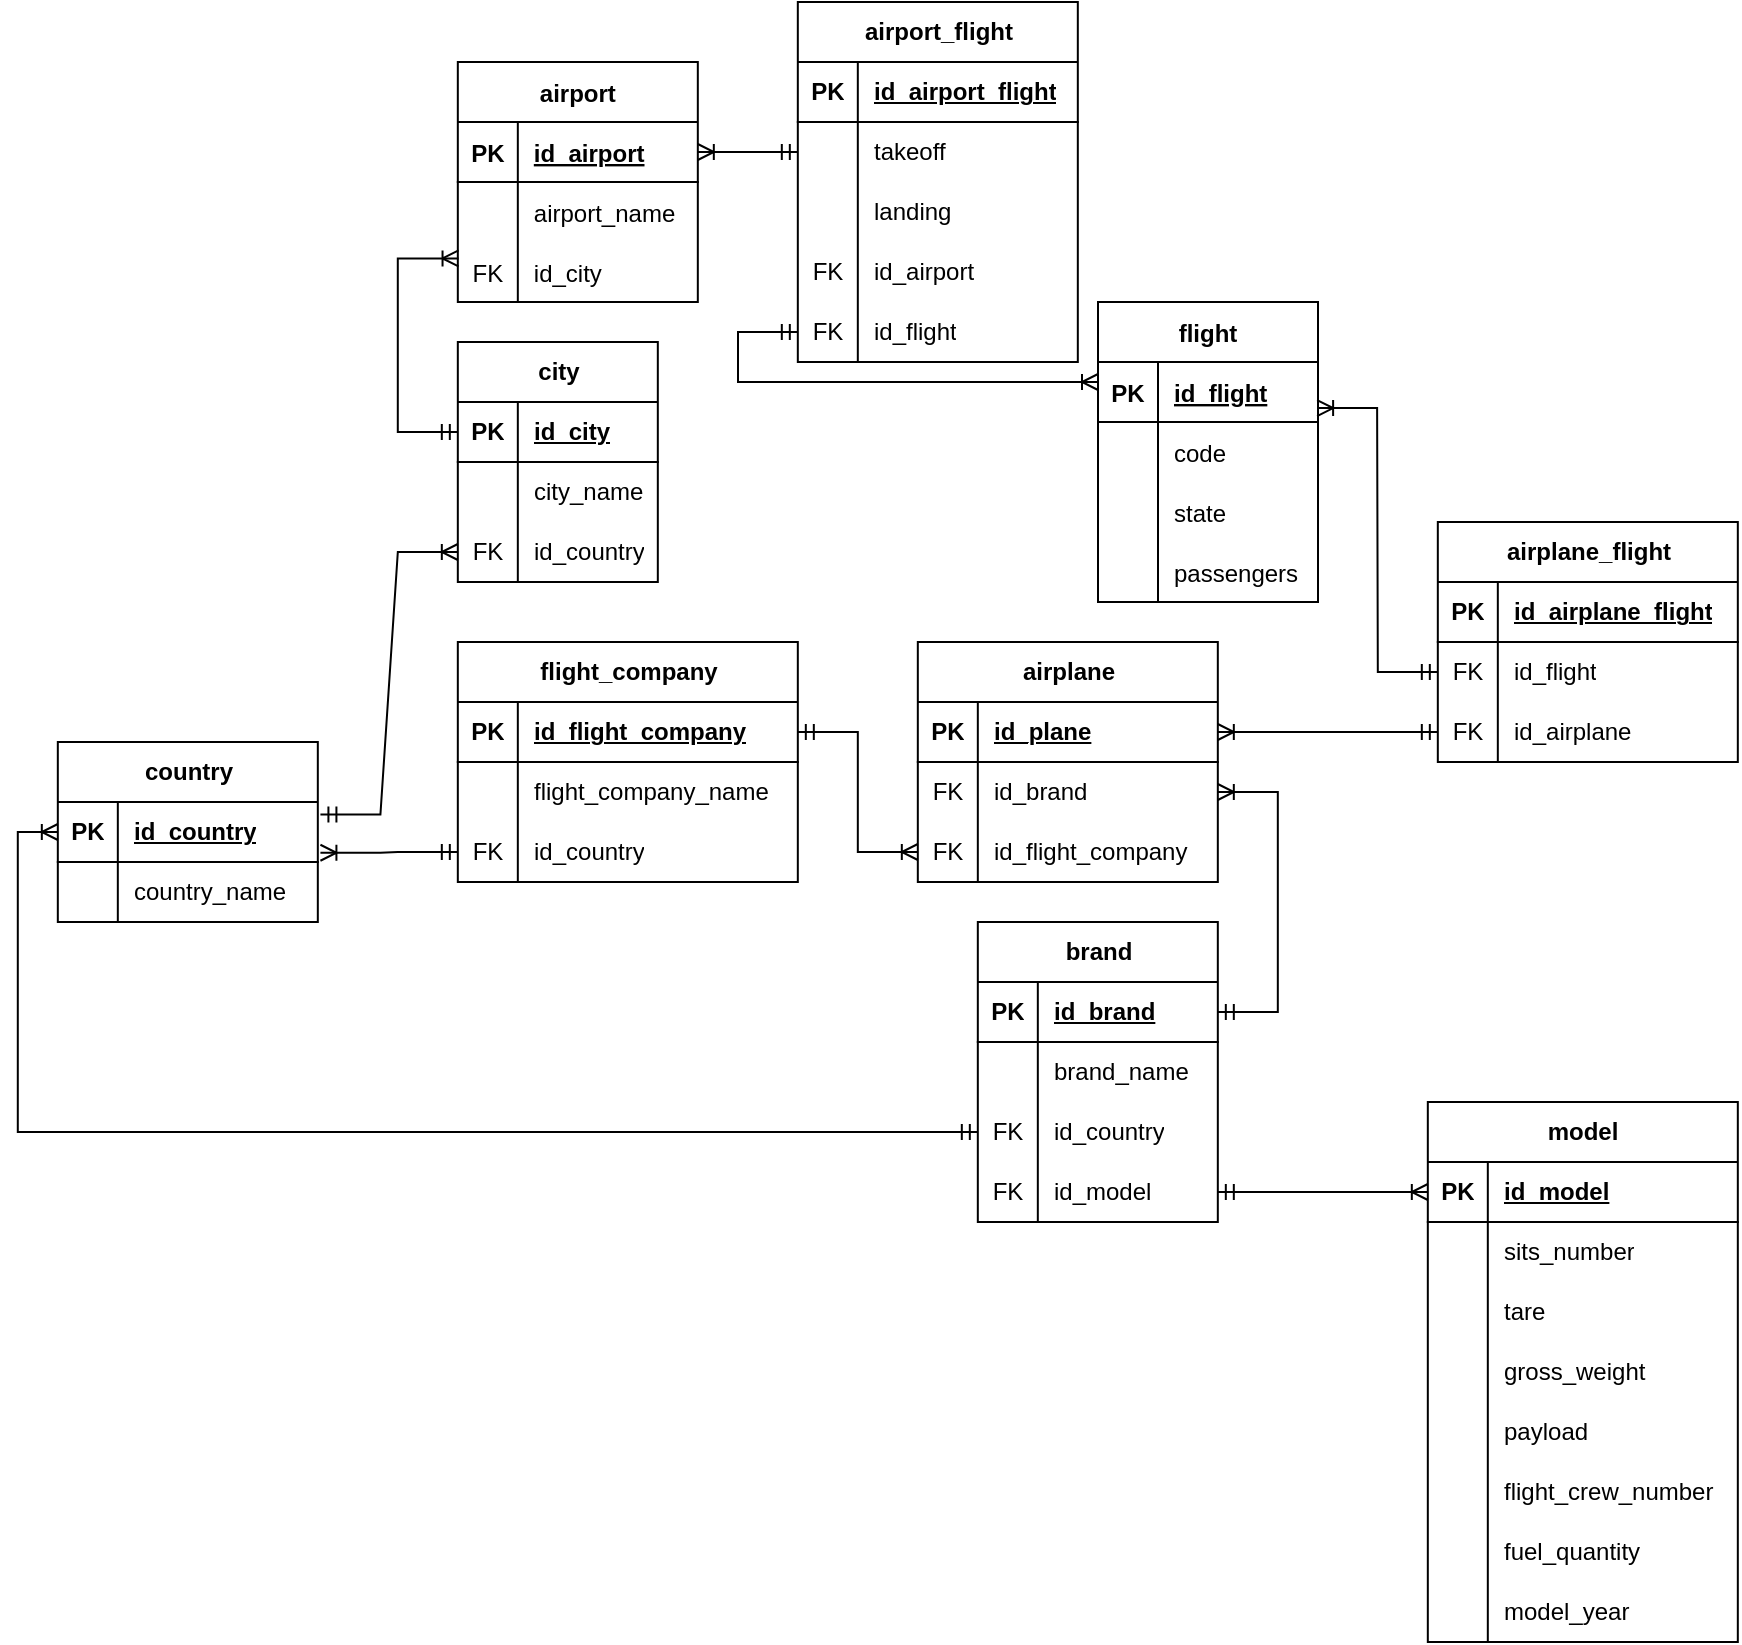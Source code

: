 <mxfile version="24.7.17">
  <diagram id="R2lEEEUBdFMjLlhIrx00" name="Page-1">
    <mxGraphModel dx="1962" dy="566" grid="1" gridSize="10" guides="1" tooltips="1" connect="1" arrows="1" fold="1" page="1" pageScale="1" pageWidth="900" pageHeight="1600" math="0" shadow="0" extFonts="Permanent Marker^https://fonts.googleapis.com/css?family=Permanent+Marker">
      <root>
        <mxCell id="0" />
        <mxCell id="1" parent="0" />
        <mxCell id="C-vyLk0tnHw3VtMMgP7b-2" value="flight" style="shape=table;startSize=30;container=1;collapsible=1;childLayout=tableLayout;fixedRows=1;rowLines=0;fontStyle=1;align=center;resizeLast=1;" parent="1" vertex="1">
          <mxGeometry x="-330" y="190" width="110" height="150" as="geometry" />
        </mxCell>
        <mxCell id="C-vyLk0tnHw3VtMMgP7b-3" value="" style="shape=partialRectangle;collapsible=0;dropTarget=0;pointerEvents=0;fillColor=none;points=[[0,0.5],[1,0.5]];portConstraint=eastwest;top=0;left=0;right=0;bottom=1;" parent="C-vyLk0tnHw3VtMMgP7b-2" vertex="1">
          <mxGeometry y="30" width="110" height="30" as="geometry" />
        </mxCell>
        <mxCell id="C-vyLk0tnHw3VtMMgP7b-4" value="PK" style="shape=partialRectangle;overflow=hidden;connectable=0;fillColor=none;top=0;left=0;bottom=0;right=0;fontStyle=1;" parent="C-vyLk0tnHw3VtMMgP7b-3" vertex="1">
          <mxGeometry width="30" height="30" as="geometry">
            <mxRectangle width="30" height="30" as="alternateBounds" />
          </mxGeometry>
        </mxCell>
        <mxCell id="C-vyLk0tnHw3VtMMgP7b-5" value="id_flight" style="shape=partialRectangle;overflow=hidden;connectable=0;fillColor=none;top=0;left=0;bottom=0;right=0;align=left;spacingLeft=6;fontStyle=5;" parent="C-vyLk0tnHw3VtMMgP7b-3" vertex="1">
          <mxGeometry x="30" width="80" height="30" as="geometry">
            <mxRectangle width="80" height="30" as="alternateBounds" />
          </mxGeometry>
        </mxCell>
        <mxCell id="C-vyLk0tnHw3VtMMgP7b-6" value="" style="shape=partialRectangle;collapsible=0;dropTarget=0;pointerEvents=0;fillColor=none;points=[[0,0.5],[1,0.5]];portConstraint=eastwest;top=0;left=0;right=0;bottom=0;" parent="C-vyLk0tnHw3VtMMgP7b-2" vertex="1">
          <mxGeometry y="60" width="110" height="30" as="geometry" />
        </mxCell>
        <mxCell id="C-vyLk0tnHw3VtMMgP7b-7" value="" style="shape=partialRectangle;overflow=hidden;connectable=0;fillColor=none;top=0;left=0;bottom=0;right=0;" parent="C-vyLk0tnHw3VtMMgP7b-6" vertex="1">
          <mxGeometry width="30" height="30" as="geometry">
            <mxRectangle width="30" height="30" as="alternateBounds" />
          </mxGeometry>
        </mxCell>
        <mxCell id="C-vyLk0tnHw3VtMMgP7b-8" value="code" style="shape=partialRectangle;overflow=hidden;connectable=0;fillColor=none;top=0;left=0;bottom=0;right=0;align=left;spacingLeft=6;" parent="C-vyLk0tnHw3VtMMgP7b-6" vertex="1">
          <mxGeometry x="30" width="80" height="30" as="geometry">
            <mxRectangle width="80" height="30" as="alternateBounds" />
          </mxGeometry>
        </mxCell>
        <mxCell id="ldSomod-lHV2om5PZjNa-113" value="" style="shape=partialRectangle;collapsible=0;dropTarget=0;pointerEvents=0;fillColor=none;points=[[0,0.5],[1,0.5]];portConstraint=eastwest;top=0;left=0;right=0;bottom=0;" parent="C-vyLk0tnHw3VtMMgP7b-2" vertex="1">
          <mxGeometry y="90" width="110" height="30" as="geometry" />
        </mxCell>
        <mxCell id="ldSomod-lHV2om5PZjNa-114" value="" style="shape=partialRectangle;overflow=hidden;connectable=0;fillColor=none;top=0;left=0;bottom=0;right=0;" parent="ldSomod-lHV2om5PZjNa-113" vertex="1">
          <mxGeometry width="30" height="30" as="geometry">
            <mxRectangle width="30" height="30" as="alternateBounds" />
          </mxGeometry>
        </mxCell>
        <mxCell id="ldSomod-lHV2om5PZjNa-115" value="state" style="shape=partialRectangle;overflow=hidden;connectable=0;fillColor=none;top=0;left=0;bottom=0;right=0;align=left;spacingLeft=6;" parent="ldSomod-lHV2om5PZjNa-113" vertex="1">
          <mxGeometry x="30" width="80" height="30" as="geometry">
            <mxRectangle width="80" height="30" as="alternateBounds" />
          </mxGeometry>
        </mxCell>
        <mxCell id="ldSomod-lHV2om5PZjNa-116" value="" style="shape=partialRectangle;collapsible=0;dropTarget=0;pointerEvents=0;fillColor=none;points=[[0,0.5],[1,0.5]];portConstraint=eastwest;top=0;left=0;right=0;bottom=0;" parent="C-vyLk0tnHw3VtMMgP7b-2" vertex="1">
          <mxGeometry y="120" width="110" height="30" as="geometry" />
        </mxCell>
        <mxCell id="ldSomod-lHV2om5PZjNa-117" value="" style="shape=partialRectangle;overflow=hidden;connectable=0;fillColor=none;top=0;left=0;bottom=0;right=0;" parent="ldSomod-lHV2om5PZjNa-116" vertex="1">
          <mxGeometry width="30" height="30" as="geometry">
            <mxRectangle width="30" height="30" as="alternateBounds" />
          </mxGeometry>
        </mxCell>
        <mxCell id="ldSomod-lHV2om5PZjNa-118" value="passengers" style="shape=partialRectangle;overflow=hidden;connectable=0;fillColor=none;top=0;left=0;bottom=0;right=0;align=left;spacingLeft=6;" parent="ldSomod-lHV2om5PZjNa-116" vertex="1">
          <mxGeometry x="30" width="80" height="30" as="geometry">
            <mxRectangle width="80" height="30" as="alternateBounds" />
          </mxGeometry>
        </mxCell>
        <mxCell id="C-vyLk0tnHw3VtMMgP7b-23" value="airport" style="shape=table;startSize=30;container=1;collapsible=1;childLayout=tableLayout;fixedRows=1;rowLines=0;fontStyle=1;align=center;resizeLast=1;" parent="1" vertex="1">
          <mxGeometry x="-650.09" y="70" width="120" height="120" as="geometry" />
        </mxCell>
        <mxCell id="C-vyLk0tnHw3VtMMgP7b-24" value="" style="shape=partialRectangle;collapsible=0;dropTarget=0;pointerEvents=0;fillColor=none;points=[[0,0.5],[1,0.5]];portConstraint=eastwest;top=0;left=0;right=0;bottom=1;" parent="C-vyLk0tnHw3VtMMgP7b-23" vertex="1">
          <mxGeometry y="30" width="120" height="30" as="geometry" />
        </mxCell>
        <mxCell id="C-vyLk0tnHw3VtMMgP7b-25" value="PK" style="shape=partialRectangle;overflow=hidden;connectable=0;fillColor=none;top=0;left=0;bottom=0;right=0;fontStyle=1;" parent="C-vyLk0tnHw3VtMMgP7b-24" vertex="1">
          <mxGeometry width="30" height="30" as="geometry">
            <mxRectangle width="30" height="30" as="alternateBounds" />
          </mxGeometry>
        </mxCell>
        <mxCell id="C-vyLk0tnHw3VtMMgP7b-26" value="id_airport" style="shape=partialRectangle;overflow=hidden;connectable=0;fillColor=none;top=0;left=0;bottom=0;right=0;align=left;spacingLeft=6;fontStyle=5;" parent="C-vyLk0tnHw3VtMMgP7b-24" vertex="1">
          <mxGeometry x="30" width="90" height="30" as="geometry">
            <mxRectangle width="90" height="30" as="alternateBounds" />
          </mxGeometry>
        </mxCell>
        <mxCell id="C-vyLk0tnHw3VtMMgP7b-27" value="" style="shape=partialRectangle;collapsible=0;dropTarget=0;pointerEvents=0;fillColor=none;points=[[0,0.5],[1,0.5]];portConstraint=eastwest;top=0;left=0;right=0;bottom=0;" parent="C-vyLk0tnHw3VtMMgP7b-23" vertex="1">
          <mxGeometry y="60" width="120" height="30" as="geometry" />
        </mxCell>
        <mxCell id="C-vyLk0tnHw3VtMMgP7b-28" value="" style="shape=partialRectangle;overflow=hidden;connectable=0;fillColor=none;top=0;left=0;bottom=0;right=0;" parent="C-vyLk0tnHw3VtMMgP7b-27" vertex="1">
          <mxGeometry width="30" height="30" as="geometry">
            <mxRectangle width="30" height="30" as="alternateBounds" />
          </mxGeometry>
        </mxCell>
        <mxCell id="C-vyLk0tnHw3VtMMgP7b-29" value="airport_name" style="shape=partialRectangle;overflow=hidden;connectable=0;fillColor=none;top=0;left=0;bottom=0;right=0;align=left;spacingLeft=6;" parent="C-vyLk0tnHw3VtMMgP7b-27" vertex="1">
          <mxGeometry x="30" width="90" height="30" as="geometry">
            <mxRectangle width="90" height="30" as="alternateBounds" />
          </mxGeometry>
        </mxCell>
        <mxCell id="ldSomod-lHV2om5PZjNa-2" value="" style="shape=partialRectangle;collapsible=0;dropTarget=0;pointerEvents=0;fillColor=none;points=[[0,0.5],[1,0.5]];portConstraint=eastwest;top=0;left=0;right=0;bottom=0;" parent="C-vyLk0tnHw3VtMMgP7b-23" vertex="1">
          <mxGeometry y="90" width="120" height="30" as="geometry" />
        </mxCell>
        <mxCell id="ldSomod-lHV2om5PZjNa-3" value="FK" style="shape=partialRectangle;overflow=hidden;connectable=0;fillColor=none;top=0;left=0;bottom=0;right=0;" parent="ldSomod-lHV2om5PZjNa-2" vertex="1">
          <mxGeometry width="30" height="30" as="geometry">
            <mxRectangle width="30" height="30" as="alternateBounds" />
          </mxGeometry>
        </mxCell>
        <mxCell id="ldSomod-lHV2om5PZjNa-4" value="id_city" style="shape=partialRectangle;overflow=hidden;connectable=0;fillColor=none;top=0;left=0;bottom=0;right=0;align=left;spacingLeft=6;" parent="ldSomod-lHV2om5PZjNa-2" vertex="1">
          <mxGeometry x="30" width="90" height="30" as="geometry">
            <mxRectangle width="90" height="30" as="alternateBounds" />
          </mxGeometry>
        </mxCell>
        <mxCell id="ldSomod-lHV2om5PZjNa-14" value="city" style="shape=table;startSize=30;container=1;collapsible=1;childLayout=tableLayout;fixedRows=1;rowLines=0;fontStyle=1;align=center;resizeLast=1;html=1;" parent="1" vertex="1">
          <mxGeometry x="-650.09" y="210" width="100" height="120" as="geometry" />
        </mxCell>
        <mxCell id="ldSomod-lHV2om5PZjNa-15" value="" style="shape=tableRow;horizontal=0;startSize=0;swimlaneHead=0;swimlaneBody=0;fillColor=none;collapsible=0;dropTarget=0;points=[[0,0.5],[1,0.5]];portConstraint=eastwest;top=0;left=0;right=0;bottom=1;" parent="ldSomod-lHV2om5PZjNa-14" vertex="1">
          <mxGeometry y="30" width="100" height="30" as="geometry" />
        </mxCell>
        <mxCell id="ldSomod-lHV2om5PZjNa-16" value="PK" style="shape=partialRectangle;connectable=0;fillColor=none;top=0;left=0;bottom=0;right=0;fontStyle=1;overflow=hidden;whiteSpace=wrap;html=1;" parent="ldSomod-lHV2om5PZjNa-15" vertex="1">
          <mxGeometry width="30" height="30" as="geometry">
            <mxRectangle width="30" height="30" as="alternateBounds" />
          </mxGeometry>
        </mxCell>
        <mxCell id="ldSomod-lHV2om5PZjNa-17" value="id_city" style="shape=partialRectangle;connectable=0;fillColor=none;top=0;left=0;bottom=0;right=0;align=left;spacingLeft=6;fontStyle=5;overflow=hidden;whiteSpace=wrap;html=1;" parent="ldSomod-lHV2om5PZjNa-15" vertex="1">
          <mxGeometry x="30" width="70" height="30" as="geometry">
            <mxRectangle width="70" height="30" as="alternateBounds" />
          </mxGeometry>
        </mxCell>
        <mxCell id="ldSomod-lHV2om5PZjNa-18" value="" style="shape=tableRow;horizontal=0;startSize=0;swimlaneHead=0;swimlaneBody=0;fillColor=none;collapsible=0;dropTarget=0;points=[[0,0.5],[1,0.5]];portConstraint=eastwest;top=0;left=0;right=0;bottom=0;" parent="ldSomod-lHV2om5PZjNa-14" vertex="1">
          <mxGeometry y="60" width="100" height="30" as="geometry" />
        </mxCell>
        <mxCell id="ldSomod-lHV2om5PZjNa-19" value="" style="shape=partialRectangle;connectable=0;fillColor=none;top=0;left=0;bottom=0;right=0;editable=1;overflow=hidden;whiteSpace=wrap;html=1;" parent="ldSomod-lHV2om5PZjNa-18" vertex="1">
          <mxGeometry width="30" height="30" as="geometry">
            <mxRectangle width="30" height="30" as="alternateBounds" />
          </mxGeometry>
        </mxCell>
        <mxCell id="ldSomod-lHV2om5PZjNa-20" value="city_name" style="shape=partialRectangle;connectable=0;fillColor=none;top=0;left=0;bottom=0;right=0;align=left;spacingLeft=6;overflow=hidden;whiteSpace=wrap;html=1;" parent="ldSomod-lHV2om5PZjNa-18" vertex="1">
          <mxGeometry x="30" width="70" height="30" as="geometry">
            <mxRectangle width="70" height="30" as="alternateBounds" />
          </mxGeometry>
        </mxCell>
        <mxCell id="ldSomod-lHV2om5PZjNa-21" value="" style="shape=tableRow;horizontal=0;startSize=0;swimlaneHead=0;swimlaneBody=0;fillColor=none;collapsible=0;dropTarget=0;points=[[0,0.5],[1,0.5]];portConstraint=eastwest;top=0;left=0;right=0;bottom=0;" parent="ldSomod-lHV2om5PZjNa-14" vertex="1">
          <mxGeometry y="90" width="100" height="30" as="geometry" />
        </mxCell>
        <mxCell id="ldSomod-lHV2om5PZjNa-22" value="FK" style="shape=partialRectangle;connectable=0;fillColor=none;top=0;left=0;bottom=0;right=0;editable=1;overflow=hidden;whiteSpace=wrap;html=1;" parent="ldSomod-lHV2om5PZjNa-21" vertex="1">
          <mxGeometry width="30" height="30" as="geometry">
            <mxRectangle width="30" height="30" as="alternateBounds" />
          </mxGeometry>
        </mxCell>
        <mxCell id="ldSomod-lHV2om5PZjNa-23" value="id_country" style="shape=partialRectangle;connectable=0;fillColor=none;top=0;left=0;bottom=0;right=0;align=left;spacingLeft=6;overflow=hidden;whiteSpace=wrap;html=1;" parent="ldSomod-lHV2om5PZjNa-21" vertex="1">
          <mxGeometry x="30" width="70" height="30" as="geometry">
            <mxRectangle width="70" height="30" as="alternateBounds" />
          </mxGeometry>
        </mxCell>
        <mxCell id="ldSomod-lHV2om5PZjNa-27" value="flight_company" style="shape=table;startSize=30;container=1;collapsible=1;childLayout=tableLayout;fixedRows=1;rowLines=0;fontStyle=1;align=center;resizeLast=1;html=1;" parent="1" vertex="1">
          <mxGeometry x="-650.09" y="360" width="170" height="120" as="geometry" />
        </mxCell>
        <mxCell id="ldSomod-lHV2om5PZjNa-28" value="" style="shape=tableRow;horizontal=0;startSize=0;swimlaneHead=0;swimlaneBody=0;fillColor=none;collapsible=0;dropTarget=0;points=[[0,0.5],[1,0.5]];portConstraint=eastwest;top=0;left=0;right=0;bottom=1;" parent="ldSomod-lHV2om5PZjNa-27" vertex="1">
          <mxGeometry y="30" width="170" height="30" as="geometry" />
        </mxCell>
        <mxCell id="ldSomod-lHV2om5PZjNa-29" value="PK" style="shape=partialRectangle;connectable=0;fillColor=none;top=0;left=0;bottom=0;right=0;fontStyle=1;overflow=hidden;whiteSpace=wrap;html=1;" parent="ldSomod-lHV2om5PZjNa-28" vertex="1">
          <mxGeometry width="30" height="30" as="geometry">
            <mxRectangle width="30" height="30" as="alternateBounds" />
          </mxGeometry>
        </mxCell>
        <mxCell id="ldSomod-lHV2om5PZjNa-30" value="id_flight_company" style="shape=partialRectangle;connectable=0;fillColor=none;top=0;left=0;bottom=0;right=0;align=left;spacingLeft=6;fontStyle=5;overflow=hidden;whiteSpace=wrap;html=1;" parent="ldSomod-lHV2om5PZjNa-28" vertex="1">
          <mxGeometry x="30" width="140" height="30" as="geometry">
            <mxRectangle width="140" height="30" as="alternateBounds" />
          </mxGeometry>
        </mxCell>
        <mxCell id="ldSomod-lHV2om5PZjNa-31" value="" style="shape=tableRow;horizontal=0;startSize=0;swimlaneHead=0;swimlaneBody=0;fillColor=none;collapsible=0;dropTarget=0;points=[[0,0.5],[1,0.5]];portConstraint=eastwest;top=0;left=0;right=0;bottom=0;" parent="ldSomod-lHV2om5PZjNa-27" vertex="1">
          <mxGeometry y="60" width="170" height="30" as="geometry" />
        </mxCell>
        <mxCell id="ldSomod-lHV2om5PZjNa-32" value="" style="shape=partialRectangle;connectable=0;fillColor=none;top=0;left=0;bottom=0;right=0;editable=1;overflow=hidden;whiteSpace=wrap;html=1;" parent="ldSomod-lHV2om5PZjNa-31" vertex="1">
          <mxGeometry width="30" height="30" as="geometry">
            <mxRectangle width="30" height="30" as="alternateBounds" />
          </mxGeometry>
        </mxCell>
        <mxCell id="ldSomod-lHV2om5PZjNa-33" value="flight_company_name" style="shape=partialRectangle;connectable=0;fillColor=none;top=0;left=0;bottom=0;right=0;align=left;spacingLeft=6;overflow=hidden;whiteSpace=wrap;html=1;" parent="ldSomod-lHV2om5PZjNa-31" vertex="1">
          <mxGeometry x="30" width="140" height="30" as="geometry">
            <mxRectangle width="140" height="30" as="alternateBounds" />
          </mxGeometry>
        </mxCell>
        <mxCell id="ldSomod-lHV2om5PZjNa-66" value="" style="shape=tableRow;horizontal=0;startSize=0;swimlaneHead=0;swimlaneBody=0;fillColor=none;collapsible=0;dropTarget=0;points=[[0,0.5],[1,0.5]];portConstraint=eastwest;top=0;left=0;right=0;bottom=0;" parent="ldSomod-lHV2om5PZjNa-27" vertex="1">
          <mxGeometry y="90" width="170" height="30" as="geometry" />
        </mxCell>
        <mxCell id="ldSomod-lHV2om5PZjNa-67" value="FK" style="shape=partialRectangle;connectable=0;fillColor=none;top=0;left=0;bottom=0;right=0;editable=1;overflow=hidden;whiteSpace=wrap;html=1;" parent="ldSomod-lHV2om5PZjNa-66" vertex="1">
          <mxGeometry width="30" height="30" as="geometry">
            <mxRectangle width="30" height="30" as="alternateBounds" />
          </mxGeometry>
        </mxCell>
        <mxCell id="ldSomod-lHV2om5PZjNa-68" value="id_country" style="shape=partialRectangle;connectable=0;fillColor=none;top=0;left=0;bottom=0;right=0;align=left;spacingLeft=6;overflow=hidden;whiteSpace=wrap;html=1;" parent="ldSomod-lHV2om5PZjNa-66" vertex="1">
          <mxGeometry x="30" width="140" height="30" as="geometry">
            <mxRectangle width="140" height="30" as="alternateBounds" />
          </mxGeometry>
        </mxCell>
        <mxCell id="ldSomod-lHV2om5PZjNa-40" value="airplane" style="shape=table;startSize=30;container=1;collapsible=1;childLayout=tableLayout;fixedRows=1;rowLines=0;fontStyle=1;align=center;resizeLast=1;html=1;" parent="1" vertex="1">
          <mxGeometry x="-420.09" y="360" width="150" height="120" as="geometry" />
        </mxCell>
        <mxCell id="ldSomod-lHV2om5PZjNa-41" value="" style="shape=tableRow;horizontal=0;startSize=0;swimlaneHead=0;swimlaneBody=0;fillColor=none;collapsible=0;dropTarget=0;points=[[0,0.5],[1,0.5]];portConstraint=eastwest;top=0;left=0;right=0;bottom=1;" parent="ldSomod-lHV2om5PZjNa-40" vertex="1">
          <mxGeometry y="30" width="150" height="30" as="geometry" />
        </mxCell>
        <mxCell id="ldSomod-lHV2om5PZjNa-42" value="PK" style="shape=partialRectangle;connectable=0;fillColor=none;top=0;left=0;bottom=0;right=0;fontStyle=1;overflow=hidden;whiteSpace=wrap;html=1;" parent="ldSomod-lHV2om5PZjNa-41" vertex="1">
          <mxGeometry width="30" height="30" as="geometry">
            <mxRectangle width="30" height="30" as="alternateBounds" />
          </mxGeometry>
        </mxCell>
        <mxCell id="ldSomod-lHV2om5PZjNa-43" value="id_plane" style="shape=partialRectangle;connectable=0;fillColor=none;top=0;left=0;bottom=0;right=0;align=left;spacingLeft=6;fontStyle=5;overflow=hidden;whiteSpace=wrap;html=1;" parent="ldSomod-lHV2om5PZjNa-41" vertex="1">
          <mxGeometry x="30" width="120" height="30" as="geometry">
            <mxRectangle width="120" height="30" as="alternateBounds" />
          </mxGeometry>
        </mxCell>
        <mxCell id="ldSomod-lHV2om5PZjNa-44" value="" style="shape=tableRow;horizontal=0;startSize=0;swimlaneHead=0;swimlaneBody=0;fillColor=none;collapsible=0;dropTarget=0;points=[[0,0.5],[1,0.5]];portConstraint=eastwest;top=0;left=0;right=0;bottom=0;" parent="ldSomod-lHV2om5PZjNa-40" vertex="1">
          <mxGeometry y="60" width="150" height="30" as="geometry" />
        </mxCell>
        <mxCell id="ldSomod-lHV2om5PZjNa-45" value="FK" style="shape=partialRectangle;connectable=0;fillColor=none;top=0;left=0;bottom=0;right=0;editable=1;overflow=hidden;whiteSpace=wrap;html=1;" parent="ldSomod-lHV2om5PZjNa-44" vertex="1">
          <mxGeometry width="30" height="30" as="geometry">
            <mxRectangle width="30" height="30" as="alternateBounds" />
          </mxGeometry>
        </mxCell>
        <mxCell id="ldSomod-lHV2om5PZjNa-46" value="id_brand" style="shape=partialRectangle;connectable=0;fillColor=none;top=0;left=0;bottom=0;right=0;align=left;spacingLeft=6;overflow=hidden;whiteSpace=wrap;html=1;" parent="ldSomod-lHV2om5PZjNa-44" vertex="1">
          <mxGeometry x="30" width="120" height="30" as="geometry">
            <mxRectangle width="120" height="30" as="alternateBounds" />
          </mxGeometry>
        </mxCell>
        <mxCell id="ldSomod-lHV2om5PZjNa-125" value="" style="shape=tableRow;horizontal=0;startSize=0;swimlaneHead=0;swimlaneBody=0;fillColor=none;collapsible=0;dropTarget=0;points=[[0,0.5],[1,0.5]];portConstraint=eastwest;top=0;left=0;right=0;bottom=0;" parent="ldSomod-lHV2om5PZjNa-40" vertex="1">
          <mxGeometry y="90" width="150" height="30" as="geometry" />
        </mxCell>
        <mxCell id="ldSomod-lHV2om5PZjNa-126" value="FK" style="shape=partialRectangle;connectable=0;fillColor=none;top=0;left=0;bottom=0;right=0;editable=1;overflow=hidden;whiteSpace=wrap;html=1;" parent="ldSomod-lHV2om5PZjNa-125" vertex="1">
          <mxGeometry width="30" height="30" as="geometry">
            <mxRectangle width="30" height="30" as="alternateBounds" />
          </mxGeometry>
        </mxCell>
        <mxCell id="ldSomod-lHV2om5PZjNa-127" value="id_flight_company" style="shape=partialRectangle;connectable=0;fillColor=none;top=0;left=0;bottom=0;right=0;align=left;spacingLeft=6;overflow=hidden;whiteSpace=wrap;html=1;" parent="ldSomod-lHV2om5PZjNa-125" vertex="1">
          <mxGeometry x="30" width="120" height="30" as="geometry">
            <mxRectangle width="120" height="30" as="alternateBounds" />
          </mxGeometry>
        </mxCell>
        <mxCell id="ldSomod-lHV2om5PZjNa-53" value="country" style="shape=table;startSize=30;container=1;collapsible=1;childLayout=tableLayout;fixedRows=1;rowLines=0;fontStyle=1;align=center;resizeLast=1;html=1;" parent="1" vertex="1">
          <mxGeometry x="-850.09" y="410" width="130" height="90" as="geometry" />
        </mxCell>
        <mxCell id="ldSomod-lHV2om5PZjNa-54" value="" style="shape=tableRow;horizontal=0;startSize=0;swimlaneHead=0;swimlaneBody=0;fillColor=none;collapsible=0;dropTarget=0;points=[[0,0.5],[1,0.5]];portConstraint=eastwest;top=0;left=0;right=0;bottom=1;" parent="ldSomod-lHV2om5PZjNa-53" vertex="1">
          <mxGeometry y="30" width="130" height="30" as="geometry" />
        </mxCell>
        <mxCell id="ldSomod-lHV2om5PZjNa-55" value="PK" style="shape=partialRectangle;connectable=0;fillColor=none;top=0;left=0;bottom=0;right=0;fontStyle=1;overflow=hidden;whiteSpace=wrap;html=1;" parent="ldSomod-lHV2om5PZjNa-54" vertex="1">
          <mxGeometry width="30" height="30" as="geometry">
            <mxRectangle width="30" height="30" as="alternateBounds" />
          </mxGeometry>
        </mxCell>
        <mxCell id="ldSomod-lHV2om5PZjNa-56" value="id_country" style="shape=partialRectangle;connectable=0;fillColor=none;top=0;left=0;bottom=0;right=0;align=left;spacingLeft=6;fontStyle=5;overflow=hidden;whiteSpace=wrap;html=1;" parent="ldSomod-lHV2om5PZjNa-54" vertex="1">
          <mxGeometry x="30" width="100" height="30" as="geometry">
            <mxRectangle width="100" height="30" as="alternateBounds" />
          </mxGeometry>
        </mxCell>
        <mxCell id="ldSomod-lHV2om5PZjNa-57" value="" style="shape=tableRow;horizontal=0;startSize=0;swimlaneHead=0;swimlaneBody=0;fillColor=none;collapsible=0;dropTarget=0;points=[[0,0.5],[1,0.5]];portConstraint=eastwest;top=0;left=0;right=0;bottom=0;" parent="ldSomod-lHV2om5PZjNa-53" vertex="1">
          <mxGeometry y="60" width="130" height="30" as="geometry" />
        </mxCell>
        <mxCell id="ldSomod-lHV2om5PZjNa-58" value="" style="shape=partialRectangle;connectable=0;fillColor=none;top=0;left=0;bottom=0;right=0;editable=1;overflow=hidden;whiteSpace=wrap;html=1;" parent="ldSomod-lHV2om5PZjNa-57" vertex="1">
          <mxGeometry width="30" height="30" as="geometry">
            <mxRectangle width="30" height="30" as="alternateBounds" />
          </mxGeometry>
        </mxCell>
        <mxCell id="ldSomod-lHV2om5PZjNa-59" value="country_name" style="shape=partialRectangle;connectable=0;fillColor=none;top=0;left=0;bottom=0;right=0;align=left;spacingLeft=6;overflow=hidden;whiteSpace=wrap;html=1;" parent="ldSomod-lHV2om5PZjNa-57" vertex="1">
          <mxGeometry x="30" width="100" height="30" as="geometry">
            <mxRectangle width="100" height="30" as="alternateBounds" />
          </mxGeometry>
        </mxCell>
        <mxCell id="ldSomod-lHV2om5PZjNa-69" value="model" style="shape=table;startSize=30;container=1;collapsible=1;childLayout=tableLayout;fixedRows=1;rowLines=0;fontStyle=1;align=center;resizeLast=1;html=1;" parent="1" vertex="1">
          <mxGeometry x="-165.09" y="590" width="155" height="270" as="geometry" />
        </mxCell>
        <mxCell id="ldSomod-lHV2om5PZjNa-70" value="" style="shape=tableRow;horizontal=0;startSize=0;swimlaneHead=0;swimlaneBody=0;fillColor=none;collapsible=0;dropTarget=0;points=[[0,0.5],[1,0.5]];portConstraint=eastwest;top=0;left=0;right=0;bottom=1;" parent="ldSomod-lHV2om5PZjNa-69" vertex="1">
          <mxGeometry y="30" width="155" height="30" as="geometry" />
        </mxCell>
        <mxCell id="ldSomod-lHV2om5PZjNa-71" value="PK" style="shape=partialRectangle;connectable=0;fillColor=none;top=0;left=0;bottom=0;right=0;fontStyle=1;overflow=hidden;whiteSpace=wrap;html=1;" parent="ldSomod-lHV2om5PZjNa-70" vertex="1">
          <mxGeometry width="30" height="30" as="geometry">
            <mxRectangle width="30" height="30" as="alternateBounds" />
          </mxGeometry>
        </mxCell>
        <mxCell id="ldSomod-lHV2om5PZjNa-72" value="id_model" style="shape=partialRectangle;connectable=0;fillColor=none;top=0;left=0;bottom=0;right=0;align=left;spacingLeft=6;fontStyle=5;overflow=hidden;whiteSpace=wrap;html=1;" parent="ldSomod-lHV2om5PZjNa-70" vertex="1">
          <mxGeometry x="30" width="125" height="30" as="geometry">
            <mxRectangle width="125" height="30" as="alternateBounds" />
          </mxGeometry>
        </mxCell>
        <mxCell id="ldSomod-lHV2om5PZjNa-76" value="" style="shape=tableRow;horizontal=0;startSize=0;swimlaneHead=0;swimlaneBody=0;fillColor=none;collapsible=0;dropTarget=0;points=[[0,0.5],[1,0.5]];portConstraint=eastwest;top=0;left=0;right=0;bottom=0;" parent="ldSomod-lHV2om5PZjNa-69" vertex="1">
          <mxGeometry y="60" width="155" height="30" as="geometry" />
        </mxCell>
        <mxCell id="ldSomod-lHV2om5PZjNa-77" value="" style="shape=partialRectangle;connectable=0;fillColor=none;top=0;left=0;bottom=0;right=0;editable=1;overflow=hidden;whiteSpace=wrap;html=1;" parent="ldSomod-lHV2om5PZjNa-76" vertex="1">
          <mxGeometry width="30" height="30" as="geometry">
            <mxRectangle width="30" height="30" as="alternateBounds" />
          </mxGeometry>
        </mxCell>
        <mxCell id="ldSomod-lHV2om5PZjNa-78" value="sits_number" style="shape=partialRectangle;connectable=0;fillColor=none;top=0;left=0;bottom=0;right=0;align=left;spacingLeft=6;overflow=hidden;whiteSpace=wrap;html=1;" parent="ldSomod-lHV2om5PZjNa-76" vertex="1">
          <mxGeometry x="30" width="125" height="30" as="geometry">
            <mxRectangle width="125" height="30" as="alternateBounds" />
          </mxGeometry>
        </mxCell>
        <mxCell id="ldSomod-lHV2om5PZjNa-79" value="" style="shape=tableRow;horizontal=0;startSize=0;swimlaneHead=0;swimlaneBody=0;fillColor=none;collapsible=0;dropTarget=0;points=[[0,0.5],[1,0.5]];portConstraint=eastwest;top=0;left=0;right=0;bottom=0;" parent="ldSomod-lHV2om5PZjNa-69" vertex="1">
          <mxGeometry y="90" width="155" height="30" as="geometry" />
        </mxCell>
        <mxCell id="ldSomod-lHV2om5PZjNa-80" value="" style="shape=partialRectangle;connectable=0;fillColor=none;top=0;left=0;bottom=0;right=0;editable=1;overflow=hidden;whiteSpace=wrap;html=1;" parent="ldSomod-lHV2om5PZjNa-79" vertex="1">
          <mxGeometry width="30" height="30" as="geometry">
            <mxRectangle width="30" height="30" as="alternateBounds" />
          </mxGeometry>
        </mxCell>
        <mxCell id="ldSomod-lHV2om5PZjNa-81" value="tare" style="shape=partialRectangle;connectable=0;fillColor=none;top=0;left=0;bottom=0;right=0;align=left;spacingLeft=6;overflow=hidden;whiteSpace=wrap;html=1;" parent="ldSomod-lHV2om5PZjNa-79" vertex="1">
          <mxGeometry x="30" width="125" height="30" as="geometry">
            <mxRectangle width="125" height="30" as="alternateBounds" />
          </mxGeometry>
        </mxCell>
        <mxCell id="ldSomod-lHV2om5PZjNa-95" value="" style="shape=tableRow;horizontal=0;startSize=0;swimlaneHead=0;swimlaneBody=0;fillColor=none;collapsible=0;dropTarget=0;points=[[0,0.5],[1,0.5]];portConstraint=eastwest;top=0;left=0;right=0;bottom=0;" parent="ldSomod-lHV2om5PZjNa-69" vertex="1">
          <mxGeometry y="120" width="155" height="30" as="geometry" />
        </mxCell>
        <mxCell id="ldSomod-lHV2om5PZjNa-96" value="" style="shape=partialRectangle;connectable=0;fillColor=none;top=0;left=0;bottom=0;right=0;editable=1;overflow=hidden;whiteSpace=wrap;html=1;" parent="ldSomod-lHV2om5PZjNa-95" vertex="1">
          <mxGeometry width="30" height="30" as="geometry">
            <mxRectangle width="30" height="30" as="alternateBounds" />
          </mxGeometry>
        </mxCell>
        <mxCell id="ldSomod-lHV2om5PZjNa-97" value="gross_weight" style="shape=partialRectangle;connectable=0;fillColor=none;top=0;left=0;bottom=0;right=0;align=left;spacingLeft=6;overflow=hidden;whiteSpace=wrap;html=1;" parent="ldSomod-lHV2om5PZjNa-95" vertex="1">
          <mxGeometry x="30" width="125" height="30" as="geometry">
            <mxRectangle width="125" height="30" as="alternateBounds" />
          </mxGeometry>
        </mxCell>
        <mxCell id="ldSomod-lHV2om5PZjNa-98" value="" style="shape=tableRow;horizontal=0;startSize=0;swimlaneHead=0;swimlaneBody=0;fillColor=none;collapsible=0;dropTarget=0;points=[[0,0.5],[1,0.5]];portConstraint=eastwest;top=0;left=0;right=0;bottom=0;" parent="ldSomod-lHV2om5PZjNa-69" vertex="1">
          <mxGeometry y="150" width="155" height="30" as="geometry" />
        </mxCell>
        <mxCell id="ldSomod-lHV2om5PZjNa-99" value="" style="shape=partialRectangle;connectable=0;fillColor=none;top=0;left=0;bottom=0;right=0;editable=1;overflow=hidden;whiteSpace=wrap;html=1;" parent="ldSomod-lHV2om5PZjNa-98" vertex="1">
          <mxGeometry width="30" height="30" as="geometry">
            <mxRectangle width="30" height="30" as="alternateBounds" />
          </mxGeometry>
        </mxCell>
        <mxCell id="ldSomod-lHV2om5PZjNa-100" value="payload" style="shape=partialRectangle;connectable=0;fillColor=none;top=0;left=0;bottom=0;right=0;align=left;spacingLeft=6;overflow=hidden;whiteSpace=wrap;html=1;" parent="ldSomod-lHV2om5PZjNa-98" vertex="1">
          <mxGeometry x="30" width="125" height="30" as="geometry">
            <mxRectangle width="125" height="30" as="alternateBounds" />
          </mxGeometry>
        </mxCell>
        <mxCell id="ldSomod-lHV2om5PZjNa-101" value="" style="shape=tableRow;horizontal=0;startSize=0;swimlaneHead=0;swimlaneBody=0;fillColor=none;collapsible=0;dropTarget=0;points=[[0,0.5],[1,0.5]];portConstraint=eastwest;top=0;left=0;right=0;bottom=0;" parent="ldSomod-lHV2om5PZjNa-69" vertex="1">
          <mxGeometry y="180" width="155" height="30" as="geometry" />
        </mxCell>
        <mxCell id="ldSomod-lHV2om5PZjNa-102" value="" style="shape=partialRectangle;connectable=0;fillColor=none;top=0;left=0;bottom=0;right=0;editable=1;overflow=hidden;whiteSpace=wrap;html=1;" parent="ldSomod-lHV2om5PZjNa-101" vertex="1">
          <mxGeometry width="30" height="30" as="geometry">
            <mxRectangle width="30" height="30" as="alternateBounds" />
          </mxGeometry>
        </mxCell>
        <mxCell id="ldSomod-lHV2om5PZjNa-103" value="flight_crew_number" style="shape=partialRectangle;connectable=0;fillColor=none;top=0;left=0;bottom=0;right=0;align=left;spacingLeft=6;overflow=hidden;whiteSpace=wrap;html=1;" parent="ldSomod-lHV2om5PZjNa-101" vertex="1">
          <mxGeometry x="30" width="125" height="30" as="geometry">
            <mxRectangle width="125" height="30" as="alternateBounds" />
          </mxGeometry>
        </mxCell>
        <mxCell id="ldSomod-lHV2om5PZjNa-104" value="" style="shape=tableRow;horizontal=0;startSize=0;swimlaneHead=0;swimlaneBody=0;fillColor=none;collapsible=0;dropTarget=0;points=[[0,0.5],[1,0.5]];portConstraint=eastwest;top=0;left=0;right=0;bottom=0;" parent="ldSomod-lHV2om5PZjNa-69" vertex="1">
          <mxGeometry y="210" width="155" height="30" as="geometry" />
        </mxCell>
        <mxCell id="ldSomod-lHV2om5PZjNa-105" value="" style="shape=partialRectangle;connectable=0;fillColor=none;top=0;left=0;bottom=0;right=0;editable=1;overflow=hidden;whiteSpace=wrap;html=1;" parent="ldSomod-lHV2om5PZjNa-104" vertex="1">
          <mxGeometry width="30" height="30" as="geometry">
            <mxRectangle width="30" height="30" as="alternateBounds" />
          </mxGeometry>
        </mxCell>
        <mxCell id="ldSomod-lHV2om5PZjNa-106" value="fuel_quantity" style="shape=partialRectangle;connectable=0;fillColor=none;top=0;left=0;bottom=0;right=0;align=left;spacingLeft=6;overflow=hidden;whiteSpace=wrap;html=1;" parent="ldSomod-lHV2om5PZjNa-104" vertex="1">
          <mxGeometry x="30" width="125" height="30" as="geometry">
            <mxRectangle width="125" height="30" as="alternateBounds" />
          </mxGeometry>
        </mxCell>
        <mxCell id="ldSomod-lHV2om5PZjNa-107" value="" style="shape=tableRow;horizontal=0;startSize=0;swimlaneHead=0;swimlaneBody=0;fillColor=none;collapsible=0;dropTarget=0;points=[[0,0.5],[1,0.5]];portConstraint=eastwest;top=0;left=0;right=0;bottom=0;" parent="ldSomod-lHV2om5PZjNa-69" vertex="1">
          <mxGeometry y="240" width="155" height="30" as="geometry" />
        </mxCell>
        <mxCell id="ldSomod-lHV2om5PZjNa-108" value="" style="shape=partialRectangle;connectable=0;fillColor=none;top=0;left=0;bottom=0;right=0;editable=1;overflow=hidden;whiteSpace=wrap;html=1;" parent="ldSomod-lHV2om5PZjNa-107" vertex="1">
          <mxGeometry width="30" height="30" as="geometry">
            <mxRectangle width="30" height="30" as="alternateBounds" />
          </mxGeometry>
        </mxCell>
        <mxCell id="ldSomod-lHV2om5PZjNa-109" value="model_year" style="shape=partialRectangle;connectable=0;fillColor=none;top=0;left=0;bottom=0;right=0;align=left;spacingLeft=6;overflow=hidden;whiteSpace=wrap;html=1;" parent="ldSomod-lHV2om5PZjNa-107" vertex="1">
          <mxGeometry x="30" width="125" height="30" as="geometry">
            <mxRectangle width="125" height="30" as="alternateBounds" />
          </mxGeometry>
        </mxCell>
        <mxCell id="ldSomod-lHV2om5PZjNa-82" value="brand" style="shape=table;startSize=30;container=1;collapsible=1;childLayout=tableLayout;fixedRows=1;rowLines=0;fontStyle=1;align=center;resizeLast=1;html=1;" parent="1" vertex="1">
          <mxGeometry x="-390.09" y="500" width="120" height="150" as="geometry" />
        </mxCell>
        <mxCell id="ldSomod-lHV2om5PZjNa-83" value="" style="shape=tableRow;horizontal=0;startSize=0;swimlaneHead=0;swimlaneBody=0;fillColor=none;collapsible=0;dropTarget=0;points=[[0,0.5],[1,0.5]];portConstraint=eastwest;top=0;left=0;right=0;bottom=1;" parent="ldSomod-lHV2om5PZjNa-82" vertex="1">
          <mxGeometry y="30" width="120" height="30" as="geometry" />
        </mxCell>
        <mxCell id="ldSomod-lHV2om5PZjNa-84" value="PK" style="shape=partialRectangle;connectable=0;fillColor=none;top=0;left=0;bottom=0;right=0;fontStyle=1;overflow=hidden;whiteSpace=wrap;html=1;" parent="ldSomod-lHV2om5PZjNa-83" vertex="1">
          <mxGeometry width="30" height="30" as="geometry">
            <mxRectangle width="30" height="30" as="alternateBounds" />
          </mxGeometry>
        </mxCell>
        <mxCell id="ldSomod-lHV2om5PZjNa-85" value="id_brand" style="shape=partialRectangle;connectable=0;fillColor=none;top=0;left=0;bottom=0;right=0;align=left;spacingLeft=6;fontStyle=5;overflow=hidden;whiteSpace=wrap;html=1;" parent="ldSomod-lHV2om5PZjNa-83" vertex="1">
          <mxGeometry x="30" width="90" height="30" as="geometry">
            <mxRectangle width="90" height="30" as="alternateBounds" />
          </mxGeometry>
        </mxCell>
        <mxCell id="ldSomod-lHV2om5PZjNa-86" value="" style="shape=tableRow;horizontal=0;startSize=0;swimlaneHead=0;swimlaneBody=0;fillColor=none;collapsible=0;dropTarget=0;points=[[0,0.5],[1,0.5]];portConstraint=eastwest;top=0;left=0;right=0;bottom=0;" parent="ldSomod-lHV2om5PZjNa-82" vertex="1">
          <mxGeometry y="60" width="120" height="30" as="geometry" />
        </mxCell>
        <mxCell id="ldSomod-lHV2om5PZjNa-87" value="" style="shape=partialRectangle;connectable=0;fillColor=none;top=0;left=0;bottom=0;right=0;editable=1;overflow=hidden;whiteSpace=wrap;html=1;" parent="ldSomod-lHV2om5PZjNa-86" vertex="1">
          <mxGeometry width="30" height="30" as="geometry">
            <mxRectangle width="30" height="30" as="alternateBounds" />
          </mxGeometry>
        </mxCell>
        <mxCell id="ldSomod-lHV2om5PZjNa-88" value="brand_name" style="shape=partialRectangle;connectable=0;fillColor=none;top=0;left=0;bottom=0;right=0;align=left;spacingLeft=6;overflow=hidden;whiteSpace=wrap;html=1;" parent="ldSomod-lHV2om5PZjNa-86" vertex="1">
          <mxGeometry x="30" width="90" height="30" as="geometry">
            <mxRectangle width="90" height="30" as="alternateBounds" />
          </mxGeometry>
        </mxCell>
        <mxCell id="ldSomod-lHV2om5PZjNa-89" value="" style="shape=tableRow;horizontal=0;startSize=0;swimlaneHead=0;swimlaneBody=0;fillColor=none;collapsible=0;dropTarget=0;points=[[0,0.5],[1,0.5]];portConstraint=eastwest;top=0;left=0;right=0;bottom=0;" parent="ldSomod-lHV2om5PZjNa-82" vertex="1">
          <mxGeometry y="90" width="120" height="30" as="geometry" />
        </mxCell>
        <mxCell id="ldSomod-lHV2om5PZjNa-90" value="FK" style="shape=partialRectangle;connectable=0;fillColor=none;top=0;left=0;bottom=0;right=0;editable=1;overflow=hidden;whiteSpace=wrap;html=1;" parent="ldSomod-lHV2om5PZjNa-89" vertex="1">
          <mxGeometry width="30" height="30" as="geometry">
            <mxRectangle width="30" height="30" as="alternateBounds" />
          </mxGeometry>
        </mxCell>
        <mxCell id="ldSomod-lHV2om5PZjNa-91" value="id_country" style="shape=partialRectangle;connectable=0;fillColor=none;top=0;left=0;bottom=0;right=0;align=left;spacingLeft=6;overflow=hidden;whiteSpace=wrap;html=1;" parent="ldSomod-lHV2om5PZjNa-89" vertex="1">
          <mxGeometry x="30" width="90" height="30" as="geometry">
            <mxRectangle width="90" height="30" as="alternateBounds" />
          </mxGeometry>
        </mxCell>
        <mxCell id="uQRsy9qOKYZlDczxjH0V-10" value="" style="shape=tableRow;horizontal=0;startSize=0;swimlaneHead=0;swimlaneBody=0;fillColor=none;collapsible=0;dropTarget=0;points=[[0,0.5],[1,0.5]];portConstraint=eastwest;top=0;left=0;right=0;bottom=0;" parent="ldSomod-lHV2om5PZjNa-82" vertex="1">
          <mxGeometry y="120" width="120" height="30" as="geometry" />
        </mxCell>
        <mxCell id="uQRsy9qOKYZlDczxjH0V-11" value="FK" style="shape=partialRectangle;connectable=0;fillColor=none;top=0;left=0;bottom=0;right=0;editable=1;overflow=hidden;whiteSpace=wrap;html=1;" parent="uQRsy9qOKYZlDczxjH0V-10" vertex="1">
          <mxGeometry width="30" height="30" as="geometry">
            <mxRectangle width="30" height="30" as="alternateBounds" />
          </mxGeometry>
        </mxCell>
        <mxCell id="uQRsy9qOKYZlDczxjH0V-12" value="id_model" style="shape=partialRectangle;connectable=0;fillColor=none;top=0;left=0;bottom=0;right=0;align=left;spacingLeft=6;overflow=hidden;whiteSpace=wrap;html=1;" parent="uQRsy9qOKYZlDczxjH0V-10" vertex="1">
          <mxGeometry x="30" width="90" height="30" as="geometry">
            <mxRectangle width="90" height="30" as="alternateBounds" />
          </mxGeometry>
        </mxCell>
        <mxCell id="ldSomod-lHV2om5PZjNa-142" value="airport_flight" style="shape=table;startSize=30;container=1;collapsible=1;childLayout=tableLayout;fixedRows=1;rowLines=0;fontStyle=1;align=center;resizeLast=1;html=1;" parent="1" vertex="1">
          <mxGeometry x="-480.09" y="40" width="140" height="180" as="geometry" />
        </mxCell>
        <mxCell id="ldSomod-lHV2om5PZjNa-143" value="" style="shape=tableRow;horizontal=0;startSize=0;swimlaneHead=0;swimlaneBody=0;fillColor=none;collapsible=0;dropTarget=0;points=[[0,0.5],[1,0.5]];portConstraint=eastwest;top=0;left=0;right=0;bottom=1;" parent="ldSomod-lHV2om5PZjNa-142" vertex="1">
          <mxGeometry y="30" width="140" height="30" as="geometry" />
        </mxCell>
        <mxCell id="ldSomod-lHV2om5PZjNa-144" value="PK" style="shape=partialRectangle;connectable=0;fillColor=none;top=0;left=0;bottom=0;right=0;fontStyle=1;overflow=hidden;whiteSpace=wrap;html=1;" parent="ldSomod-lHV2om5PZjNa-143" vertex="1">
          <mxGeometry width="30" height="30" as="geometry">
            <mxRectangle width="30" height="30" as="alternateBounds" />
          </mxGeometry>
        </mxCell>
        <mxCell id="ldSomod-lHV2om5PZjNa-145" value="id_airport_flight" style="shape=partialRectangle;connectable=0;fillColor=none;top=0;left=0;bottom=0;right=0;align=left;spacingLeft=6;fontStyle=5;overflow=hidden;whiteSpace=wrap;html=1;" parent="ldSomod-lHV2om5PZjNa-143" vertex="1">
          <mxGeometry x="30" width="110" height="30" as="geometry">
            <mxRectangle width="110" height="30" as="alternateBounds" />
          </mxGeometry>
        </mxCell>
        <mxCell id="ldSomod-lHV2om5PZjNa-146" value="" style="shape=tableRow;horizontal=0;startSize=0;swimlaneHead=0;swimlaneBody=0;fillColor=none;collapsible=0;dropTarget=0;points=[[0,0.5],[1,0.5]];portConstraint=eastwest;top=0;left=0;right=0;bottom=0;" parent="ldSomod-lHV2om5PZjNa-142" vertex="1">
          <mxGeometry y="60" width="140" height="30" as="geometry" />
        </mxCell>
        <mxCell id="ldSomod-lHV2om5PZjNa-147" value="" style="shape=partialRectangle;connectable=0;fillColor=none;top=0;left=0;bottom=0;right=0;editable=1;overflow=hidden;whiteSpace=wrap;html=1;" parent="ldSomod-lHV2om5PZjNa-146" vertex="1">
          <mxGeometry width="30" height="30" as="geometry">
            <mxRectangle width="30" height="30" as="alternateBounds" />
          </mxGeometry>
        </mxCell>
        <mxCell id="ldSomod-lHV2om5PZjNa-148" value="takeoff" style="shape=partialRectangle;connectable=0;fillColor=none;top=0;left=0;bottom=0;right=0;align=left;spacingLeft=6;overflow=hidden;whiteSpace=wrap;html=1;" parent="ldSomod-lHV2om5PZjNa-146" vertex="1">
          <mxGeometry x="30" width="110" height="30" as="geometry">
            <mxRectangle width="110" height="30" as="alternateBounds" />
          </mxGeometry>
        </mxCell>
        <mxCell id="ZpuH0TtZ0OC2_Nhj-3Wq-24" value="" style="shape=tableRow;horizontal=0;startSize=0;swimlaneHead=0;swimlaneBody=0;fillColor=none;collapsible=0;dropTarget=0;points=[[0,0.5],[1,0.5]];portConstraint=eastwest;top=0;left=0;right=0;bottom=0;" vertex="1" parent="ldSomod-lHV2om5PZjNa-142">
          <mxGeometry y="90" width="140" height="30" as="geometry" />
        </mxCell>
        <mxCell id="ZpuH0TtZ0OC2_Nhj-3Wq-25" value="" style="shape=partialRectangle;connectable=0;fillColor=none;top=0;left=0;bottom=0;right=0;editable=1;overflow=hidden;whiteSpace=wrap;html=1;" vertex="1" parent="ZpuH0TtZ0OC2_Nhj-3Wq-24">
          <mxGeometry width="30" height="30" as="geometry">
            <mxRectangle width="30" height="30" as="alternateBounds" />
          </mxGeometry>
        </mxCell>
        <mxCell id="ZpuH0TtZ0OC2_Nhj-3Wq-26" value="&lt;div&gt;landing&lt;/div&gt;" style="shape=partialRectangle;connectable=0;fillColor=none;top=0;left=0;bottom=0;right=0;align=left;spacingLeft=6;overflow=hidden;whiteSpace=wrap;html=1;" vertex="1" parent="ZpuH0TtZ0OC2_Nhj-3Wq-24">
          <mxGeometry x="30" width="110" height="30" as="geometry">
            <mxRectangle width="110" height="30" as="alternateBounds" />
          </mxGeometry>
        </mxCell>
        <mxCell id="ZpuH0TtZ0OC2_Nhj-3Wq-21" value="" style="shape=tableRow;horizontal=0;startSize=0;swimlaneHead=0;swimlaneBody=0;fillColor=none;collapsible=0;dropTarget=0;points=[[0,0.5],[1,0.5]];portConstraint=eastwest;top=0;left=0;right=0;bottom=0;" vertex="1" parent="ldSomod-lHV2om5PZjNa-142">
          <mxGeometry y="120" width="140" height="30" as="geometry" />
        </mxCell>
        <mxCell id="ZpuH0TtZ0OC2_Nhj-3Wq-22" value="FK" style="shape=partialRectangle;connectable=0;fillColor=none;top=0;left=0;bottom=0;right=0;editable=1;overflow=hidden;whiteSpace=wrap;html=1;" vertex="1" parent="ZpuH0TtZ0OC2_Nhj-3Wq-21">
          <mxGeometry width="30" height="30" as="geometry">
            <mxRectangle width="30" height="30" as="alternateBounds" />
          </mxGeometry>
        </mxCell>
        <mxCell id="ZpuH0TtZ0OC2_Nhj-3Wq-23" value="id_airport" style="shape=partialRectangle;connectable=0;fillColor=none;top=0;left=0;bottom=0;right=0;align=left;spacingLeft=6;overflow=hidden;whiteSpace=wrap;html=1;" vertex="1" parent="ZpuH0TtZ0OC2_Nhj-3Wq-21">
          <mxGeometry x="30" width="110" height="30" as="geometry">
            <mxRectangle width="110" height="30" as="alternateBounds" />
          </mxGeometry>
        </mxCell>
        <mxCell id="ldSomod-lHV2om5PZjNa-149" value="" style="shape=tableRow;horizontal=0;startSize=0;swimlaneHead=0;swimlaneBody=0;fillColor=none;collapsible=0;dropTarget=0;points=[[0,0.5],[1,0.5]];portConstraint=eastwest;top=0;left=0;right=0;bottom=0;" parent="ldSomod-lHV2om5PZjNa-142" vertex="1">
          <mxGeometry y="150" width="140" height="30" as="geometry" />
        </mxCell>
        <mxCell id="ldSomod-lHV2om5PZjNa-150" value="FK" style="shape=partialRectangle;connectable=0;fillColor=none;top=0;left=0;bottom=0;right=0;editable=1;overflow=hidden;whiteSpace=wrap;html=1;" parent="ldSomod-lHV2om5PZjNa-149" vertex="1">
          <mxGeometry width="30" height="30" as="geometry">
            <mxRectangle width="30" height="30" as="alternateBounds" />
          </mxGeometry>
        </mxCell>
        <mxCell id="ldSomod-lHV2om5PZjNa-151" value="id_flight" style="shape=partialRectangle;connectable=0;fillColor=none;top=0;left=0;bottom=0;right=0;align=left;spacingLeft=6;overflow=hidden;whiteSpace=wrap;html=1;" parent="ldSomod-lHV2om5PZjNa-149" vertex="1">
          <mxGeometry x="30" width="110" height="30" as="geometry">
            <mxRectangle width="110" height="30" as="alternateBounds" />
          </mxGeometry>
        </mxCell>
        <mxCell id="uQRsy9qOKYZlDczxjH0V-1" value="" style="edgeStyle=orthogonalEdgeStyle;fontSize=12;html=1;endArrow=ERoneToMany;startArrow=ERmandOne;rounded=0;exitX=0;exitY=0.5;exitDx=0;exitDy=0;" parent="1" source="ldSomod-lHV2om5PZjNa-149" target="C-vyLk0tnHw3VtMMgP7b-3" edge="1">
          <mxGeometry width="100" height="100" relative="1" as="geometry">
            <mxPoint x="-360.09" y="110" as="sourcePoint" />
            <mxPoint x="-160.09" y="440" as="targetPoint" />
            <Array as="points">
              <mxPoint x="-510" y="205" />
              <mxPoint x="-510" y="230" />
            </Array>
          </mxGeometry>
        </mxCell>
        <mxCell id="uQRsy9qOKYZlDczxjH0V-2" value="" style="edgeStyle=entityRelationEdgeStyle;fontSize=12;html=1;endArrow=ERoneToMany;startArrow=ERmandOne;rounded=0;entryX=0.996;entryY=0.767;entryDx=0;entryDy=0;entryPerimeter=0;" parent="1" source="ldSomod-lHV2om5PZjNa-133" target="C-vyLk0tnHw3VtMMgP7b-3" edge="1">
          <mxGeometry width="100" height="100" relative="1" as="geometry">
            <mxPoint x="410.91" y="666" as="sourcePoint" />
            <mxPoint x="219.91" y="440" as="targetPoint" />
          </mxGeometry>
        </mxCell>
        <mxCell id="uQRsy9qOKYZlDczxjH0V-3" value="" style="edgeStyle=entityRelationEdgeStyle;fontSize=12;html=1;endArrow=ERoneToMany;startArrow=ERmandOne;rounded=0;" parent="1" source="ldSomod-lHV2om5PZjNa-146" target="C-vyLk0tnHw3VtMMgP7b-24" edge="1">
          <mxGeometry width="100" height="100" relative="1" as="geometry">
            <mxPoint x="299.91" y="345" as="sourcePoint" />
            <mxPoint x="108.91" y="119" as="targetPoint" />
          </mxGeometry>
        </mxCell>
        <mxCell id="uQRsy9qOKYZlDczxjH0V-4" value="" style="edgeStyle=entityRelationEdgeStyle;fontSize=12;html=1;endArrow=ERoneToMany;startArrow=ERmandOne;rounded=0;entryX=0;entryY=0.5;entryDx=0;entryDy=0;exitX=1;exitY=0.5;exitDx=0;exitDy=0;" parent="1" source="uQRsy9qOKYZlDczxjH0V-10" target="ldSomod-lHV2om5PZjNa-70" edge="1">
          <mxGeometry width="100" height="100" relative="1" as="geometry">
            <mxPoint x="344.91" y="880" as="sourcePoint" />
            <mxPoint x="554.91" y="1000.0" as="targetPoint" />
            <Array as="points">
              <mxPoint x="264.91" y="765" />
            </Array>
          </mxGeometry>
        </mxCell>
        <mxCell id="uQRsy9qOKYZlDczxjH0V-5" value="" style="edgeStyle=entityRelationEdgeStyle;fontSize=12;html=1;endArrow=ERoneToMany;startArrow=ERmandOne;rounded=0;entryX=0;entryY=0.5;entryDx=0;entryDy=0;exitX=1;exitY=0.5;exitDx=0;exitDy=0;" parent="1" source="ldSomod-lHV2om5PZjNa-28" target="ldSomod-lHV2om5PZjNa-125" edge="1">
          <mxGeometry width="100" height="100" relative="1" as="geometry">
            <mxPoint x="319.91" y="425" as="sourcePoint" />
            <mxPoint x="128.91" y="199" as="targetPoint" />
          </mxGeometry>
        </mxCell>
        <mxCell id="uQRsy9qOKYZlDczxjH0V-6" value="" style="edgeStyle=entityRelationEdgeStyle;fontSize=12;html=1;endArrow=ERoneToMany;startArrow=ERmandOne;rounded=0;entryX=0;entryY=0.5;entryDx=0;entryDy=0;exitX=1.01;exitY=0.209;exitDx=0;exitDy=0;exitPerimeter=0;" parent="1" source="ldSomod-lHV2om5PZjNa-54" target="ldSomod-lHV2om5PZjNa-21" edge="1">
          <mxGeometry width="100" height="100" relative="1" as="geometry">
            <mxPoint x="329.91" y="435" as="sourcePoint" />
            <mxPoint x="138.91" y="209" as="targetPoint" />
            <Array as="points">
              <mxPoint x="-690.09" y="540" />
              <mxPoint x="-660.09" y="490" />
            </Array>
          </mxGeometry>
        </mxCell>
        <mxCell id="uQRsy9qOKYZlDczxjH0V-8" value="" style="edgeStyle=entityRelationEdgeStyle;fontSize=12;html=1;endArrow=ERoneToMany;startArrow=ERmandOne;rounded=0;entryX=1.01;entryY=0.846;entryDx=0;entryDy=0;exitX=0;exitY=0.5;exitDx=0;exitDy=0;entryPerimeter=0;" parent="1" source="ldSomod-lHV2om5PZjNa-66" target="ldSomod-lHV2om5PZjNa-54" edge="1">
          <mxGeometry width="100" height="100" relative="1" as="geometry">
            <mxPoint x="339.91" y="445" as="sourcePoint" />
            <mxPoint x="148.91" y="219" as="targetPoint" />
          </mxGeometry>
        </mxCell>
        <mxCell id="uQRsy9qOKYZlDczxjH0V-9" value="" style="edgeStyle=entityRelationEdgeStyle;fontSize=12;html=1;endArrow=ERoneToMany;startArrow=ERmandOne;rounded=0;entryX=1;entryY=0.5;entryDx=0;entryDy=0;" parent="1" source="ldSomod-lHV2om5PZjNa-136" target="ldSomod-lHV2om5PZjNa-41" edge="1">
          <mxGeometry width="100" height="100" relative="1" as="geometry">
            <mxPoint x="-240.09" y="590" as="sourcePoint" />
            <mxPoint x="-180.09" y="410" as="targetPoint" />
          </mxGeometry>
        </mxCell>
        <mxCell id="uQRsy9qOKYZlDczxjH0V-16" value="" style="edgeStyle=orthogonalEdgeStyle;fontSize=12;html=1;endArrow=ERoneToMany;startArrow=ERmandOne;rounded=0;exitX=0;exitY=0.5;exitDx=0;exitDy=0;entryX=0;entryY=0.5;entryDx=0;entryDy=0;" parent="1" source="ldSomod-lHV2om5PZjNa-89" target="ldSomod-lHV2om5PZjNa-54" edge="1">
          <mxGeometry width="100" height="100" relative="1" as="geometry">
            <mxPoint x="-322.59" y="840" as="sourcePoint" />
            <mxPoint x="-1057.59" y="640" as="targetPoint" />
            <Array as="points">
              <mxPoint x="-870.09" y="605" />
              <mxPoint x="-870.09" y="455" />
            </Array>
          </mxGeometry>
        </mxCell>
        <mxCell id="5U-lF-1n7jA_8RFvMvjU-2" value="" style="edgeStyle=entityRelationEdgeStyle;fontSize=12;html=1;endArrow=ERoneToMany;startArrow=ERmandOne;rounded=0;" parent="1" source="ldSomod-lHV2om5PZjNa-83" target="ldSomod-lHV2om5PZjNa-44" edge="1">
          <mxGeometry width="100" height="100" relative="1" as="geometry">
            <mxPoint x="-240.09" y="700" as="sourcePoint" />
            <mxPoint x="-140.09" y="600" as="targetPoint" />
          </mxGeometry>
        </mxCell>
        <mxCell id="ldSomod-lHV2om5PZjNa-129" value="&lt;div&gt;airplane_flight&lt;/div&gt;" style="shape=table;startSize=30;container=1;collapsible=1;childLayout=tableLayout;fixedRows=1;rowLines=0;fontStyle=1;align=center;resizeLast=1;html=1;" parent="1" vertex="1">
          <mxGeometry x="-160.09" y="300" width="150" height="120" as="geometry" />
        </mxCell>
        <mxCell id="ldSomod-lHV2om5PZjNa-130" value="" style="shape=tableRow;horizontal=0;startSize=0;swimlaneHead=0;swimlaneBody=0;fillColor=none;collapsible=0;dropTarget=0;points=[[0,0.5],[1,0.5]];portConstraint=eastwest;top=0;left=0;right=0;bottom=1;" parent="ldSomod-lHV2om5PZjNa-129" vertex="1">
          <mxGeometry y="30" width="150" height="30" as="geometry" />
        </mxCell>
        <mxCell id="ldSomod-lHV2om5PZjNa-131" value="PK" style="shape=partialRectangle;connectable=0;fillColor=none;top=0;left=0;bottom=0;right=0;fontStyle=1;overflow=hidden;whiteSpace=wrap;html=1;" parent="ldSomod-lHV2om5PZjNa-130" vertex="1">
          <mxGeometry width="30" height="30" as="geometry">
            <mxRectangle width="30" height="30" as="alternateBounds" />
          </mxGeometry>
        </mxCell>
        <mxCell id="ldSomod-lHV2om5PZjNa-132" value="id_airplane_flight" style="shape=partialRectangle;connectable=0;fillColor=none;top=0;left=0;bottom=0;right=0;align=left;spacingLeft=6;fontStyle=5;overflow=hidden;whiteSpace=wrap;html=1;" parent="ldSomod-lHV2om5PZjNa-130" vertex="1">
          <mxGeometry x="30" width="120" height="30" as="geometry">
            <mxRectangle width="120" height="30" as="alternateBounds" />
          </mxGeometry>
        </mxCell>
        <mxCell id="ldSomod-lHV2om5PZjNa-133" value="" style="shape=tableRow;horizontal=0;startSize=0;swimlaneHead=0;swimlaneBody=0;fillColor=none;collapsible=0;dropTarget=0;points=[[0,0.5],[1,0.5]];portConstraint=eastwest;top=0;left=0;right=0;bottom=0;" parent="ldSomod-lHV2om5PZjNa-129" vertex="1">
          <mxGeometry y="60" width="150" height="30" as="geometry" />
        </mxCell>
        <mxCell id="ldSomod-lHV2om5PZjNa-134" value="FK" style="shape=partialRectangle;connectable=0;fillColor=none;top=0;left=0;bottom=0;right=0;editable=1;overflow=hidden;whiteSpace=wrap;html=1;" parent="ldSomod-lHV2om5PZjNa-133" vertex="1">
          <mxGeometry width="30" height="30" as="geometry">
            <mxRectangle width="30" height="30" as="alternateBounds" />
          </mxGeometry>
        </mxCell>
        <mxCell id="ldSomod-lHV2om5PZjNa-135" value="id_flight" style="shape=partialRectangle;connectable=0;fillColor=none;top=0;left=0;bottom=0;right=0;align=left;spacingLeft=6;overflow=hidden;whiteSpace=wrap;html=1;" parent="ldSomod-lHV2om5PZjNa-133" vertex="1">
          <mxGeometry x="30" width="120" height="30" as="geometry">
            <mxRectangle width="120" height="30" as="alternateBounds" />
          </mxGeometry>
        </mxCell>
        <mxCell id="ldSomod-lHV2om5PZjNa-136" value="" style="shape=tableRow;horizontal=0;startSize=0;swimlaneHead=0;swimlaneBody=0;fillColor=none;collapsible=0;dropTarget=0;points=[[0,0.5],[1,0.5]];portConstraint=eastwest;top=0;left=0;right=0;bottom=0;" parent="ldSomod-lHV2om5PZjNa-129" vertex="1">
          <mxGeometry y="90" width="150" height="30" as="geometry" />
        </mxCell>
        <mxCell id="ldSomod-lHV2om5PZjNa-137" value="FK" style="shape=partialRectangle;connectable=0;fillColor=none;top=0;left=0;bottom=0;right=0;editable=1;overflow=hidden;whiteSpace=wrap;html=1;" parent="ldSomod-lHV2om5PZjNa-136" vertex="1">
          <mxGeometry width="30" height="30" as="geometry">
            <mxRectangle width="30" height="30" as="alternateBounds" />
          </mxGeometry>
        </mxCell>
        <mxCell id="ldSomod-lHV2om5PZjNa-138" value="id_airplane" style="shape=partialRectangle;connectable=0;fillColor=none;top=0;left=0;bottom=0;right=0;align=left;spacingLeft=6;overflow=hidden;whiteSpace=wrap;html=1;" parent="ldSomod-lHV2om5PZjNa-136" vertex="1">
          <mxGeometry x="30" width="120" height="30" as="geometry">
            <mxRectangle width="120" height="30" as="alternateBounds" />
          </mxGeometry>
        </mxCell>
        <mxCell id="-oCNHS5QdLYEVoy41Hi4-1" value="" style="edgeStyle=orthogonalEdgeStyle;fontSize=12;html=1;endArrow=ERoneToMany;startArrow=ERmandOne;rounded=0;entryX=0.003;entryY=0.273;entryDx=0;entryDy=0;entryPerimeter=0;exitX=0;exitY=0.5;exitDx=0;exitDy=0;" parent="1" source="ldSomod-lHV2om5PZjNa-15" target="ldSomod-lHV2om5PZjNa-2" edge="1">
          <mxGeometry width="100" height="100" relative="1" as="geometry">
            <mxPoint x="-810.09" y="180" as="sourcePoint" />
            <mxPoint x="-300.09" y="510" as="targetPoint" />
            <Array as="points">
              <mxPoint x="-680.09" y="255" />
              <mxPoint x="-680.09" y="168" />
            </Array>
          </mxGeometry>
        </mxCell>
      </root>
    </mxGraphModel>
  </diagram>
</mxfile>
